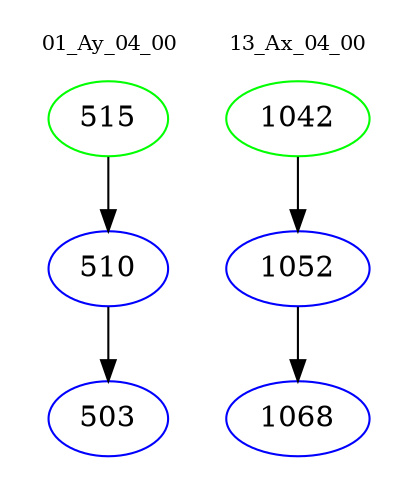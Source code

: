 digraph{
subgraph cluster_0 {
color = white
label = "01_Ay_04_00";
fontsize=10;
T0_515 [label="515", color="green"]
T0_515 -> T0_510 [color="black"]
T0_510 [label="510", color="blue"]
T0_510 -> T0_503 [color="black"]
T0_503 [label="503", color="blue"]
}
subgraph cluster_1 {
color = white
label = "13_Ax_04_00";
fontsize=10;
T1_1042 [label="1042", color="green"]
T1_1042 -> T1_1052 [color="black"]
T1_1052 [label="1052", color="blue"]
T1_1052 -> T1_1068 [color="black"]
T1_1068 [label="1068", color="blue"]
}
}
